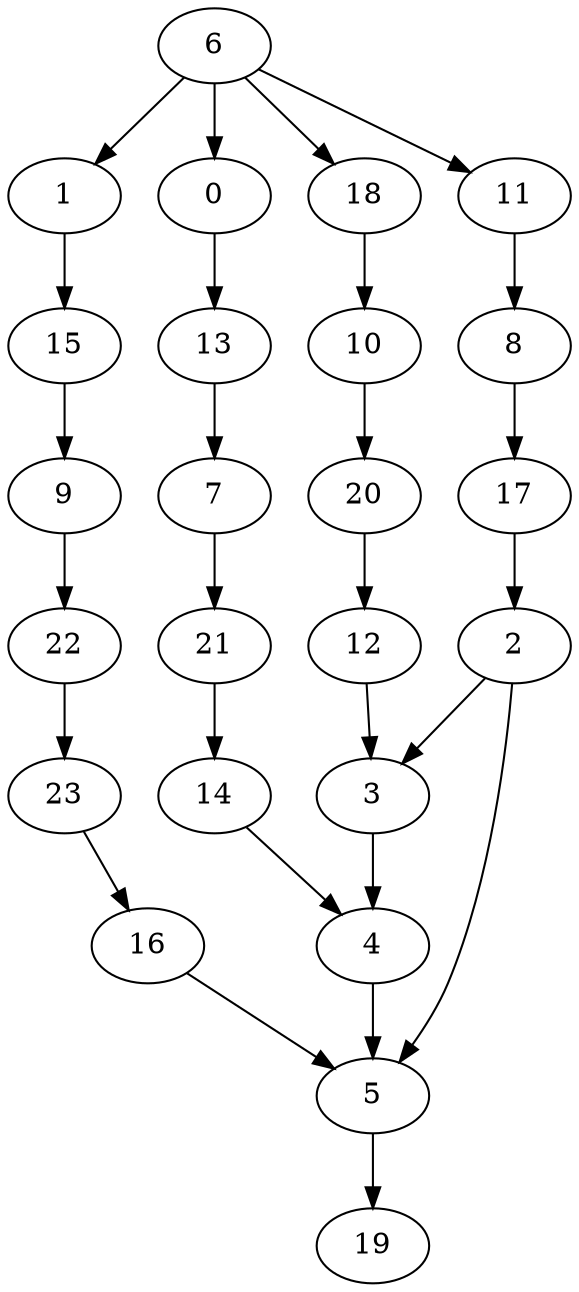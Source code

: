 digraph g {
0;
1;
2;
3;
4;
5;
6;
7;
8;
9;
10;
11;
12;
13;
14;
15;
16;
17;
18;
19;
20;
21;
22;
23;
0 -> 13 [weight=0];
1 -> 15 [weight=0];
2 -> 3 [weight=0];
2 -> 5 [weight=0];
3 -> 4 [weight=1];
4 -> 5 [weight=1];
5 -> 19 [weight=0];
6 -> 18 [weight=0];
6 -> 11 [weight=0];
6 -> 0 [weight=1];
6 -> 1 [weight=0];
7 -> 21 [weight=0];
8 -> 17 [weight=0];
9 -> 22 [weight=0];
10 -> 20 [weight=0];
11 -> 8 [weight=0];
12 -> 3 [weight=0];
13 -> 7 [weight=0];
14 -> 4 [weight=0];
15 -> 9 [weight=0];
16 -> 5 [weight=0];
17 -> 2 [weight=0];
18 -> 10 [weight=0];
20 -> 12 [weight=0];
21 -> 14 [weight=0];
22 -> 23 [weight=0];
23 -> 16 [weight=0];
}
